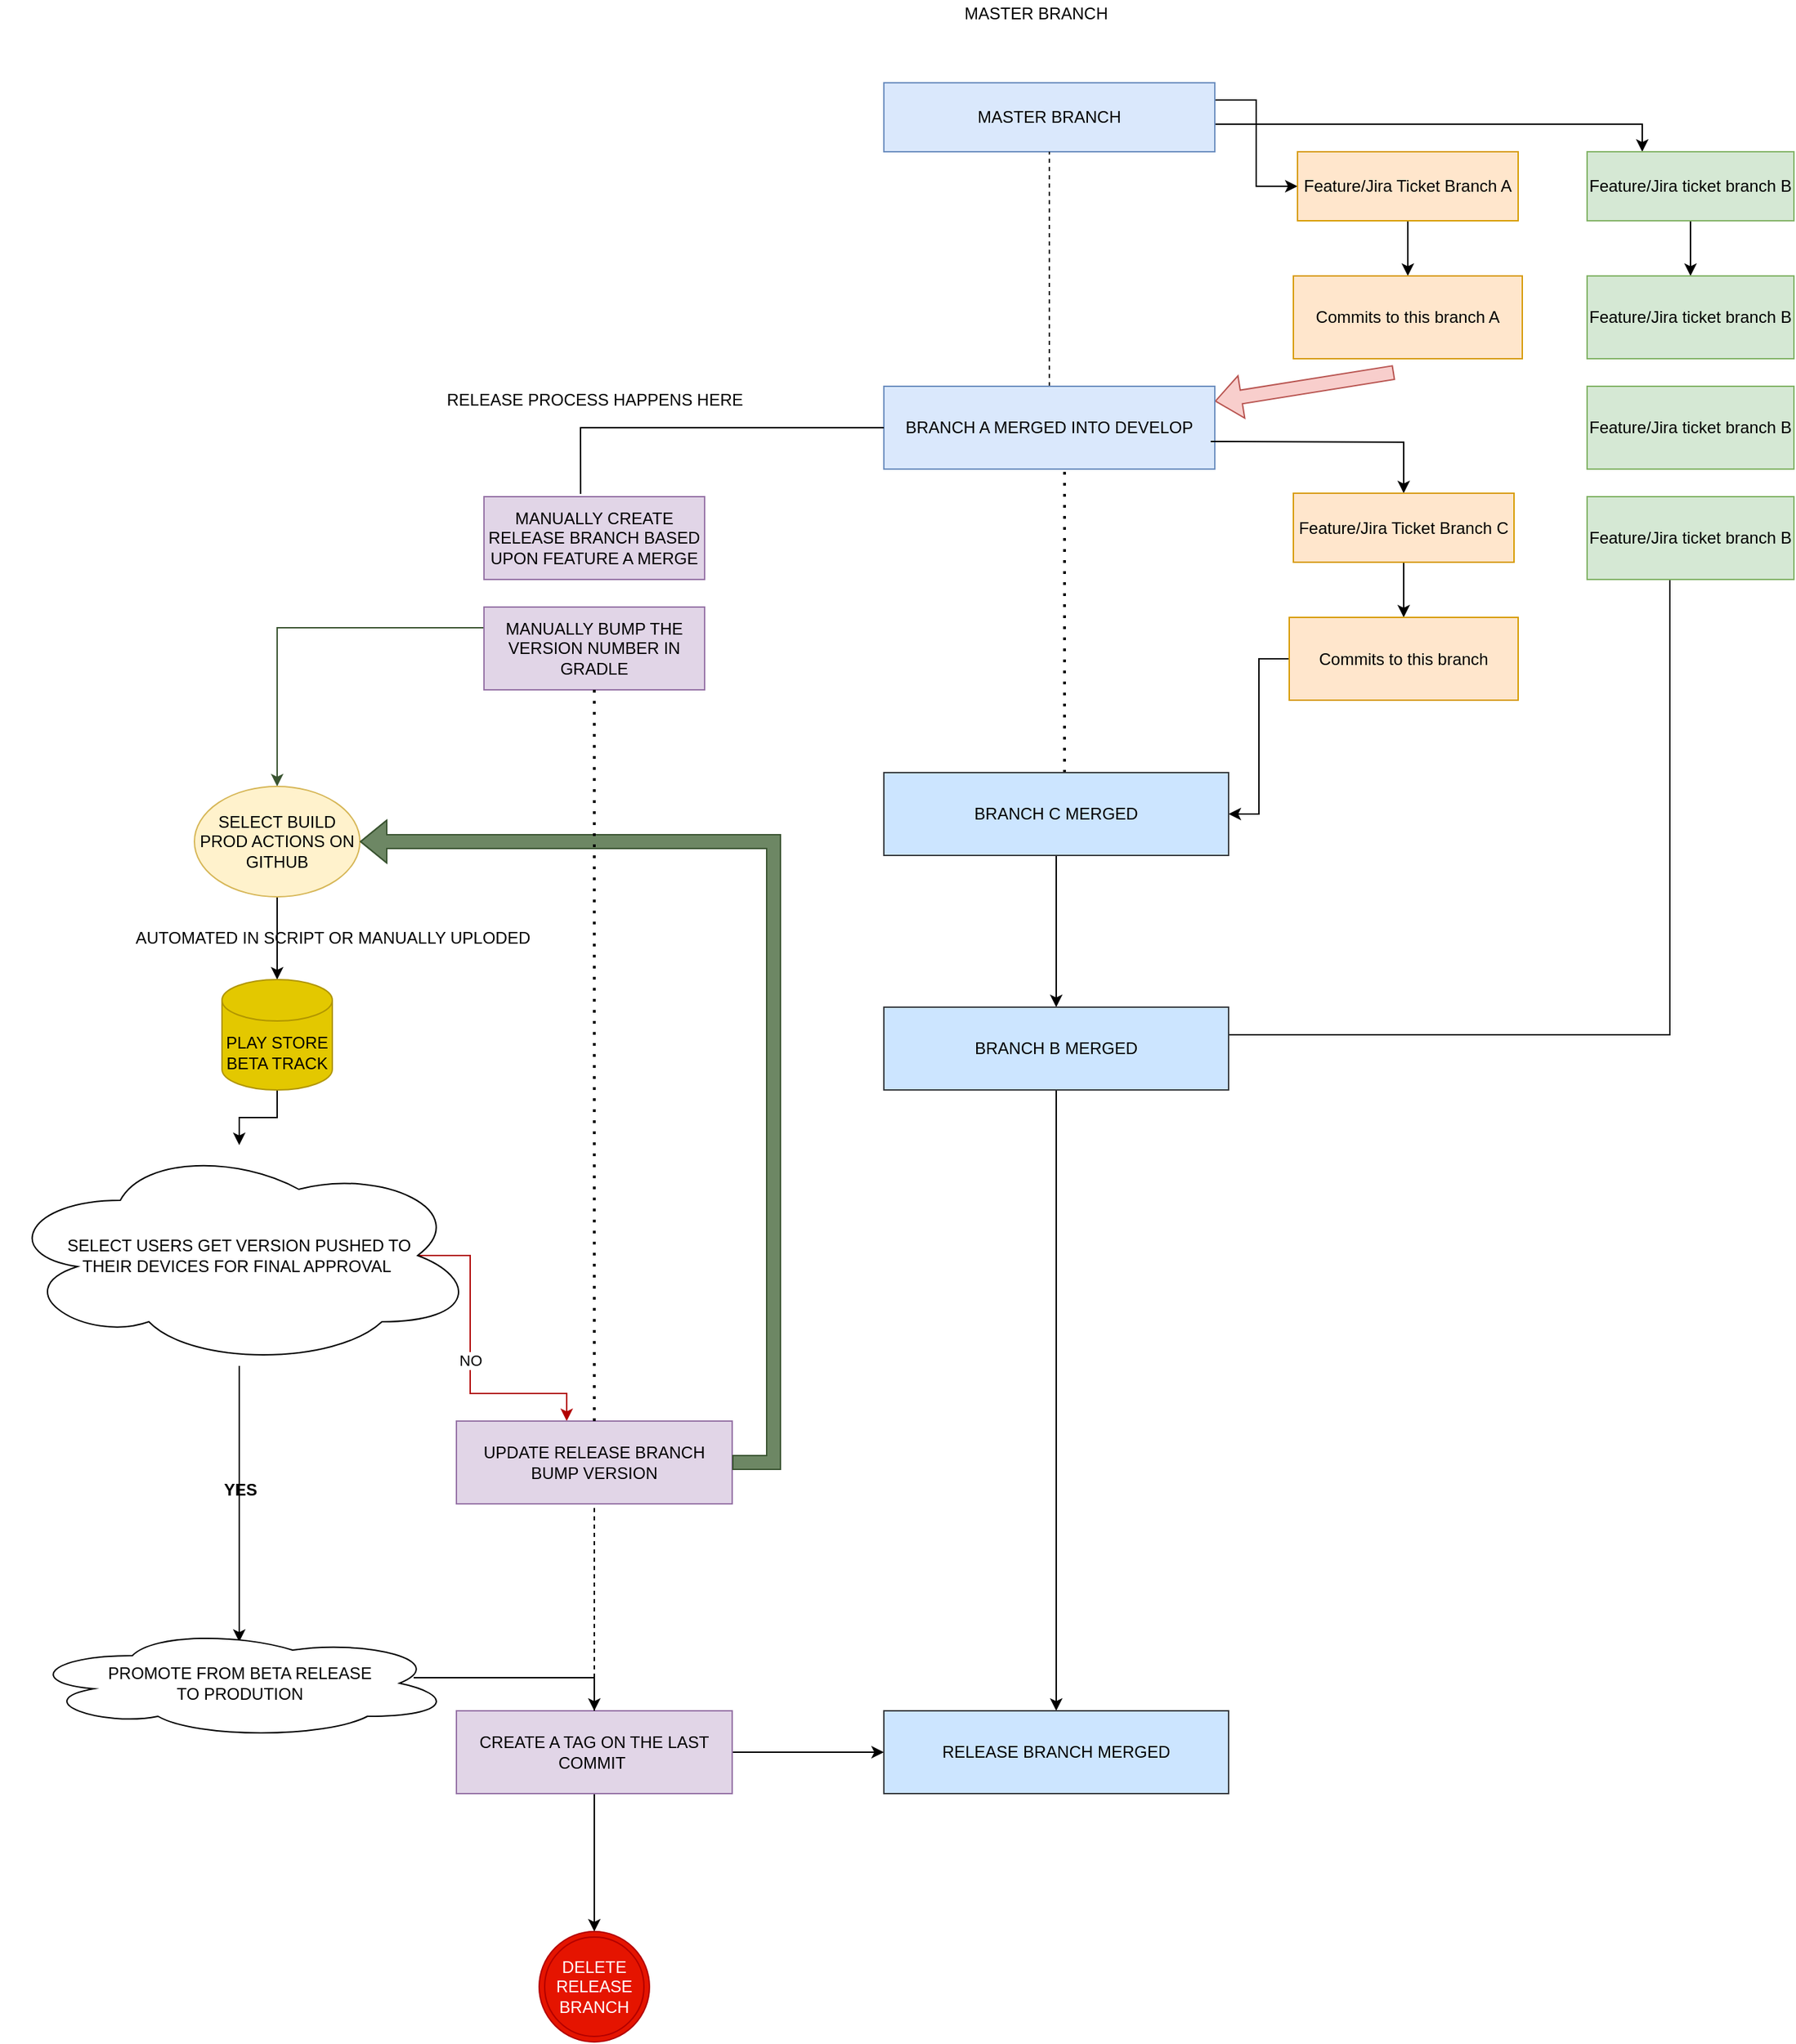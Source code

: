 <mxfile version="18.1.2" type="github">
  <diagram id="3EHLkppBtJwjmG5Y9mOe" name="Page-1">
    <mxGraphModel dx="2212" dy="641" grid="1" gridSize="10" guides="1" tooltips="1" connect="1" arrows="1" fold="1" page="1" pageScale="1" pageWidth="827" pageHeight="1169" math="0" shadow="0">
      <root>
        <mxCell id="0" />
        <mxCell id="1" parent="0" />
        <mxCell id="uesu06WTvM8V5cx507wQ-5" style="edgeStyle=orthogonalEdgeStyle;rounded=0;orthogonalLoop=1;jettySize=auto;html=1;exitX=1;exitY=0.25;exitDx=0;exitDy=0;" parent="1" source="uesu06WTvM8V5cx507wQ-2" target="uesu06WTvM8V5cx507wQ-6" edge="1">
          <mxGeometry relative="1" as="geometry">
            <mxPoint x="470" y="180" as="targetPoint" />
          </mxGeometry>
        </mxCell>
        <mxCell id="uesu06WTvM8V5cx507wQ-8" style="edgeStyle=orthogonalEdgeStyle;rounded=0;orthogonalLoop=1;jettySize=auto;html=1;exitX=1;exitY=0.5;exitDx=0;exitDy=0;" parent="1" source="uesu06WTvM8V5cx507wQ-2" target="uesu06WTvM8V5cx507wQ-9" edge="1">
          <mxGeometry relative="1" as="geometry">
            <mxPoint x="660" y="170" as="targetPoint" />
            <Array as="points">
              <mxPoint x="660" y="130" />
            </Array>
          </mxGeometry>
        </mxCell>
        <mxCell id="uesu06WTvM8V5cx507wQ-2" value="MASTER BRANCH" style="rounded=0;whiteSpace=wrap;html=1;fillColor=#dae8fc;strokeColor=#6c8ebf;" parent="1" vertex="1">
          <mxGeometry x="110" y="100" width="240" height="50" as="geometry" />
        </mxCell>
        <mxCell id="uesu06WTvM8V5cx507wQ-15" style="edgeStyle=orthogonalEdgeStyle;rounded=0;orthogonalLoop=1;jettySize=auto;html=1;entryX=0.5;entryY=0;entryDx=0;entryDy=0;" parent="1" source="uesu06WTvM8V5cx507wQ-6" target="uesu06WTvM8V5cx507wQ-11" edge="1">
          <mxGeometry relative="1" as="geometry" />
        </mxCell>
        <mxCell id="uesu06WTvM8V5cx507wQ-6" value="Feature/Jira Ticket Branch A" style="rounded=0;whiteSpace=wrap;html=1;fillColor=#ffe6cc;strokeColor=#d79b00;" parent="1" vertex="1">
          <mxGeometry x="410" y="150" width="160" height="50" as="geometry" />
        </mxCell>
        <mxCell id="uesu06WTvM8V5cx507wQ-13" value="" style="edgeStyle=orthogonalEdgeStyle;rounded=0;orthogonalLoop=1;jettySize=auto;html=1;" parent="1" source="uesu06WTvM8V5cx507wQ-9" target="uesu06WTvM8V5cx507wQ-12" edge="1">
          <mxGeometry relative="1" as="geometry" />
        </mxCell>
        <mxCell id="uesu06WTvM8V5cx507wQ-9" value="Feature/Jira ticket branch B" style="rounded=0;whiteSpace=wrap;html=1;fillColor=#d5e8d4;strokeColor=#82b366;" parent="1" vertex="1">
          <mxGeometry x="620" y="150" width="150" height="50" as="geometry" />
        </mxCell>
        <mxCell id="uesu06WTvM8V5cx507wQ-11" value="Commits to this branch A" style="rounded=0;whiteSpace=wrap;html=1;fillColor=#ffe6cc;strokeColor=#d79b00;" parent="1" vertex="1">
          <mxGeometry x="407" y="240" width="166" height="60" as="geometry" />
        </mxCell>
        <mxCell id="uesu06WTvM8V5cx507wQ-12" value="Feature/Jira ticket branch B" style="rounded=0;whiteSpace=wrap;html=1;fillColor=#d5e8d4;strokeColor=#82b366;" parent="1" vertex="1">
          <mxGeometry x="620" y="240" width="150" height="60" as="geometry" />
        </mxCell>
        <mxCell id="uesu06WTvM8V5cx507wQ-20" value="" style="endArrow=none;dashed=1;html=1;rounded=0;entryX=0.5;entryY=1;entryDx=0;entryDy=0;" parent="1" target="uesu06WTvM8V5cx507wQ-2" edge="1">
          <mxGeometry width="50" height="50" relative="1" as="geometry">
            <mxPoint x="230" y="320" as="sourcePoint" />
            <mxPoint x="210" y="230" as="targetPoint" />
          </mxGeometry>
        </mxCell>
        <mxCell id="uesu06WTvM8V5cx507wQ-21" value="" style="shape=flexArrow;endArrow=classic;html=1;rounded=0;fillColor=#f8cecc;strokeColor=#b85450;" parent="1" target="uesu06WTvM8V5cx507wQ-22" edge="1">
          <mxGeometry width="50" height="50" relative="1" as="geometry">
            <mxPoint x="480" y="310" as="sourcePoint" />
            <mxPoint x="300" y="370" as="targetPoint" />
          </mxGeometry>
        </mxCell>
        <mxCell id="uesu06WTvM8V5cx507wQ-22" value="BRANCH A MERGED INTO DEVELOP" style="rounded=0;whiteSpace=wrap;html=1;fillColor=#dae8fc;strokeColor=#6c8ebf;" parent="1" vertex="1">
          <mxGeometry x="110" y="320" width="240" height="60" as="geometry" />
        </mxCell>
        <mxCell id="uesu06WTvM8V5cx507wQ-23" value="Feature/Jira ticket branch B" style="rounded=0;whiteSpace=wrap;html=1;fillColor=#d5e8d4;strokeColor=#82b366;" parent="1" vertex="1">
          <mxGeometry x="620" y="320" width="150" height="60" as="geometry" />
        </mxCell>
        <mxCell id="uesu06WTvM8V5cx507wQ-66" style="edgeStyle=orthogonalEdgeStyle;rounded=0;orthogonalLoop=1;jettySize=auto;html=1;" parent="1" source="uesu06WTvM8V5cx507wQ-24" edge="1">
          <mxGeometry relative="1" as="geometry">
            <mxPoint x="230" y="790" as="targetPoint" />
            <Array as="points">
              <mxPoint x="680" y="790" />
            </Array>
          </mxGeometry>
        </mxCell>
        <mxCell id="uesu06WTvM8V5cx507wQ-24" value="Feature/Jira ticket branch B" style="rounded=0;whiteSpace=wrap;html=1;fillColor=#d5e8d4;strokeColor=#82b366;" parent="1" vertex="1">
          <mxGeometry x="620" y="400" width="150" height="60" as="geometry" />
        </mxCell>
        <mxCell id="uesu06WTvM8V5cx507wQ-29" style="edgeStyle=orthogonalEdgeStyle;rounded=0;orthogonalLoop=1;jettySize=auto;html=1;exitX=0;exitY=0.25;exitDx=0;exitDy=0;fillColor=#6d8764;strokeColor=#3A5431;" parent="1" source="uesu06WTvM8V5cx507wQ-31" target="uesu06WTvM8V5cx507wQ-27" edge="1">
          <mxGeometry relative="1" as="geometry" />
        </mxCell>
        <mxCell id="uesu06WTvM8V5cx507wQ-25" value="MANUALLY CREATE RELEASE BRANCH BASED UPON FEATURE A MERGE" style="rounded=0;whiteSpace=wrap;html=1;fillColor=#e1d5e7;strokeColor=#9673a6;" parent="1" vertex="1">
          <mxGeometry x="-180" y="400" width="160" height="60" as="geometry" />
        </mxCell>
        <mxCell id="uesu06WTvM8V5cx507wQ-26" value="" style="endArrow=none;html=1;rounded=0;exitX=0.438;exitY=-0.033;exitDx=0;exitDy=0;exitPerimeter=0;entryX=0;entryY=0.5;entryDx=0;entryDy=0;" parent="1" source="uesu06WTvM8V5cx507wQ-25" target="uesu06WTvM8V5cx507wQ-22" edge="1">
          <mxGeometry width="50" height="50" relative="1" as="geometry">
            <mxPoint x="390" y="350" as="sourcePoint" />
            <mxPoint x="440" y="300" as="targetPoint" />
            <Array as="points">
              <mxPoint x="-110" y="350" />
            </Array>
          </mxGeometry>
        </mxCell>
        <mxCell id="uesu06WTvM8V5cx507wQ-41" style="edgeStyle=orthogonalEdgeStyle;rounded=0;orthogonalLoop=1;jettySize=auto;html=1;exitX=0.5;exitY=1;exitDx=0;exitDy=0;entryX=0.5;entryY=0;entryDx=0;entryDy=0;entryPerimeter=0;" parent="1" source="uesu06WTvM8V5cx507wQ-27" target="uesu06WTvM8V5cx507wQ-30" edge="1">
          <mxGeometry relative="1" as="geometry" />
        </mxCell>
        <mxCell id="uesu06WTvM8V5cx507wQ-27" value="SELECT BUILD PROD ACTIONS ON GITHUB" style="ellipse;whiteSpace=wrap;html=1;fillColor=#fff2cc;strokeColor=#d6b656;" parent="1" vertex="1">
          <mxGeometry x="-390" y="610" width="120" height="80" as="geometry" />
        </mxCell>
        <mxCell id="uesu06WTvM8V5cx507wQ-43" style="edgeStyle=orthogonalEdgeStyle;rounded=0;orthogonalLoop=1;jettySize=auto;html=1;" parent="1" source="uesu06WTvM8V5cx507wQ-30" target="uesu06WTvM8V5cx507wQ-40" edge="1">
          <mxGeometry relative="1" as="geometry">
            <mxPoint x="-330" y="860" as="targetPoint" />
          </mxGeometry>
        </mxCell>
        <mxCell id="uesu06WTvM8V5cx507wQ-30" value="PLAY STORE BETA TRACK" style="shape=cylinder3;whiteSpace=wrap;html=1;boundedLbl=1;backgroundOutline=1;size=15;fillColor=#e3c800;fontColor=#000000;strokeColor=#B09500;" parent="1" vertex="1">
          <mxGeometry x="-370" y="750" width="80" height="80" as="geometry" />
        </mxCell>
        <mxCell id="uesu06WTvM8V5cx507wQ-31" value="MANUALLY BUMP THE VERSION NUMBER IN GRADLE" style="rounded=0;whiteSpace=wrap;html=1;fillColor=#e1d5e7;strokeColor=#9673a6;" parent="1" vertex="1">
          <mxGeometry x="-180" y="480" width="160" height="60" as="geometry" />
        </mxCell>
        <mxCell id="uesu06WTvM8V5cx507wQ-35" style="edgeStyle=orthogonalEdgeStyle;rounded=0;orthogonalLoop=1;jettySize=auto;html=1;exitX=1;exitY=0.25;exitDx=0;exitDy=0;" parent="1" target="uesu06WTvM8V5cx507wQ-37" edge="1">
          <mxGeometry relative="1" as="geometry">
            <mxPoint x="467" y="427.5" as="targetPoint" />
            <mxPoint x="347" y="360" as="sourcePoint" />
          </mxGeometry>
        </mxCell>
        <mxCell id="uesu06WTvM8V5cx507wQ-36" style="edgeStyle=orthogonalEdgeStyle;rounded=0;orthogonalLoop=1;jettySize=auto;html=1;entryX=0.5;entryY=0;entryDx=0;entryDy=0;" parent="1" source="uesu06WTvM8V5cx507wQ-37" target="uesu06WTvM8V5cx507wQ-38" edge="1">
          <mxGeometry relative="1" as="geometry" />
        </mxCell>
        <mxCell id="uesu06WTvM8V5cx507wQ-37" value="Feature/Jira Ticket Branch C" style="rounded=0;whiteSpace=wrap;html=1;fillColor=#ffe6cc;strokeColor=#d79b00;" parent="1" vertex="1">
          <mxGeometry x="407" y="397.5" width="160" height="50" as="geometry" />
        </mxCell>
        <mxCell id="uesu06WTvM8V5cx507wQ-68" style="edgeStyle=orthogonalEdgeStyle;rounded=0;orthogonalLoop=1;jettySize=auto;html=1;entryX=1;entryY=0.5;entryDx=0;entryDy=0;" parent="1" source="uesu06WTvM8V5cx507wQ-38" target="uesu06WTvM8V5cx507wQ-65" edge="1">
          <mxGeometry relative="1" as="geometry" />
        </mxCell>
        <mxCell id="uesu06WTvM8V5cx507wQ-38" value="Commits to this branch" style="rounded=0;whiteSpace=wrap;html=1;fillColor=#ffe6cc;strokeColor=#d79b00;" parent="1" vertex="1">
          <mxGeometry x="404" y="487.5" width="166" height="60" as="geometry" />
        </mxCell>
        <mxCell id="uesu06WTvM8V5cx507wQ-51" value="NO" style="edgeStyle=orthogonalEdgeStyle;rounded=0;orthogonalLoop=1;jettySize=auto;html=1;fillColor=#e51400;strokeColor=#B20000;exitX=0.875;exitY=0.5;exitDx=0;exitDy=0;exitPerimeter=0;" parent="1" source="uesu06WTvM8V5cx507wQ-40" target="uesu06WTvM8V5cx507wQ-44" edge="1">
          <mxGeometry relative="1" as="geometry">
            <Array as="points">
              <mxPoint x="-190" y="950" />
              <mxPoint x="-190" y="1050" />
              <mxPoint x="-120" y="1050" />
            </Array>
          </mxGeometry>
        </mxCell>
        <mxCell id="uesu06WTvM8V5cx507wQ-54" style="edgeStyle=orthogonalEdgeStyle;rounded=0;orthogonalLoop=1;jettySize=auto;html=1;" parent="1" source="uesu06WTvM8V5cx507wQ-40" edge="1">
          <mxGeometry relative="1" as="geometry">
            <mxPoint x="-357.5" y="1230" as="targetPoint" />
          </mxGeometry>
        </mxCell>
        <mxCell id="uesu06WTvM8V5cx507wQ-40" value="SELECT USERS GET VERSION PUSHED TO &lt;br&gt;THEIR DEVICES FOR FINAL APPROVAL&amp;nbsp;" style="ellipse;shape=cloud;whiteSpace=wrap;html=1;" parent="1" vertex="1">
          <mxGeometry x="-530" y="870" width="345" height="160" as="geometry" />
        </mxCell>
        <mxCell id="uesu06WTvM8V5cx507wQ-44" value="UPDATE RELEASE BRANCH BUMP VERSION" style="rounded=0;whiteSpace=wrap;html=1;fillColor=#e1d5e7;strokeColor=#9673a6;" parent="1" vertex="1">
          <mxGeometry x="-200" y="1070" width="200" height="60" as="geometry" />
        </mxCell>
        <mxCell id="uesu06WTvM8V5cx507wQ-53" value="" style="shape=flexArrow;endArrow=classic;html=1;rounded=0;entryX=1;entryY=0.5;entryDx=0;entryDy=0;exitX=1;exitY=0.5;exitDx=0;exitDy=0;fillColor=#6d8764;strokeColor=#3A5431;" parent="1" source="uesu06WTvM8V5cx507wQ-44" target="uesu06WTvM8V5cx507wQ-27" edge="1">
          <mxGeometry width="50" height="50" relative="1" as="geometry">
            <mxPoint x="-20" y="1080" as="sourcePoint" />
            <mxPoint x="100" y="730" as="targetPoint" />
            <Array as="points">
              <mxPoint x="30" y="1100" />
              <mxPoint x="30" y="820" />
              <mxPoint x="30" y="650" />
            </Array>
          </mxGeometry>
        </mxCell>
        <mxCell id="uesu06WTvM8V5cx507wQ-55" value="" style="endArrow=none;dashed=1;html=1;dashPattern=1 3;strokeWidth=2;rounded=0;exitX=0.5;exitY=0;exitDx=0;exitDy=0;" parent="1" source="uesu06WTvM8V5cx507wQ-44" edge="1">
          <mxGeometry width="50" height="50" relative="1" as="geometry">
            <mxPoint x="-150" y="590" as="sourcePoint" />
            <mxPoint x="-100" y="540" as="targetPoint" />
          </mxGeometry>
        </mxCell>
        <mxCell id="uesu06WTvM8V5cx507wQ-58" style="edgeStyle=orthogonalEdgeStyle;rounded=0;orthogonalLoop=1;jettySize=auto;html=1;exitX=0.908;exitY=0.45;exitDx=0;exitDy=0;exitPerimeter=0;entryX=0.5;entryY=0;entryDx=0;entryDy=0;" parent="1" source="uesu06WTvM8V5cx507wQ-57" target="uesu06WTvM8V5cx507wQ-60" edge="1">
          <mxGeometry relative="1" as="geometry">
            <mxPoint x="-100" y="1270" as="targetPoint" />
          </mxGeometry>
        </mxCell>
        <mxCell id="uesu06WTvM8V5cx507wQ-57" value="PROMOTE FROM BETA RELEASE &lt;br&gt;TO PRODUTION" style="ellipse;shape=cloud;whiteSpace=wrap;html=1;" parent="1" vertex="1">
          <mxGeometry x="-512.5" y="1220" width="310" height="80" as="geometry" />
        </mxCell>
        <mxCell id="uesu06WTvM8V5cx507wQ-72" style="edgeStyle=orthogonalEdgeStyle;rounded=0;orthogonalLoop=1;jettySize=auto;html=1;entryX=0;entryY=0.5;entryDx=0;entryDy=0;" parent="1" source="uesu06WTvM8V5cx507wQ-60" target="uesu06WTvM8V5cx507wQ-70" edge="1">
          <mxGeometry relative="1" as="geometry" />
        </mxCell>
        <mxCell id="uesu06WTvM8V5cx507wQ-73" style="edgeStyle=orthogonalEdgeStyle;rounded=0;orthogonalLoop=1;jettySize=auto;html=1;" parent="1" source="uesu06WTvM8V5cx507wQ-60" target="uesu06WTvM8V5cx507wQ-63" edge="1">
          <mxGeometry relative="1" as="geometry" />
        </mxCell>
        <mxCell id="uesu06WTvM8V5cx507wQ-60" value="CREATE A TAG ON THE LAST COMMIT&amp;nbsp;" style="rounded=0;whiteSpace=wrap;html=1;fillColor=#e1d5e7;strokeColor=#9673a6;" parent="1" vertex="1">
          <mxGeometry x="-200" y="1280" width="200" height="60" as="geometry" />
        </mxCell>
        <mxCell id="uesu06WTvM8V5cx507wQ-63" value="DELETE RELEASE BRANCH" style="ellipse;shape=doubleEllipse;whiteSpace=wrap;html=1;aspect=fixed;fillColor=#e51400;fontColor=#ffffff;strokeColor=#B20000;" parent="1" vertex="1">
          <mxGeometry x="-140" y="1440" width="80" height="80" as="geometry" />
        </mxCell>
        <mxCell id="uesu06WTvM8V5cx507wQ-64" value="" style="endArrow=none;dashed=1;html=1;dashPattern=1 3;strokeWidth=2;rounded=0;entryX=0.546;entryY=0.983;entryDx=0;entryDy=0;entryPerimeter=0;" parent="1" target="uesu06WTvM8V5cx507wQ-22" edge="1">
          <mxGeometry width="50" height="50" relative="1" as="geometry">
            <mxPoint x="241" y="600" as="sourcePoint" />
            <mxPoint x="100" y="370" as="targetPoint" />
          </mxGeometry>
        </mxCell>
        <mxCell id="uesu06WTvM8V5cx507wQ-69" style="edgeStyle=orthogonalEdgeStyle;rounded=0;orthogonalLoop=1;jettySize=auto;html=1;" parent="1" source="uesu06WTvM8V5cx507wQ-65" target="uesu06WTvM8V5cx507wQ-67" edge="1">
          <mxGeometry relative="1" as="geometry" />
        </mxCell>
        <mxCell id="uesu06WTvM8V5cx507wQ-65" value="BRANCH C MERGED" style="rounded=0;whiteSpace=wrap;html=1;fillColor=#cce5ff;strokeColor=#36393d;" parent="1" vertex="1">
          <mxGeometry x="110" y="600" width="250" height="60" as="geometry" />
        </mxCell>
        <mxCell id="uesu06WTvM8V5cx507wQ-71" style="edgeStyle=orthogonalEdgeStyle;rounded=0;orthogonalLoop=1;jettySize=auto;html=1;" parent="1" source="uesu06WTvM8V5cx507wQ-67" target="uesu06WTvM8V5cx507wQ-70" edge="1">
          <mxGeometry relative="1" as="geometry" />
        </mxCell>
        <mxCell id="uesu06WTvM8V5cx507wQ-67" value="BRANCH B MERGED" style="rounded=0;whiteSpace=wrap;html=1;fillColor=#cce5ff;strokeColor=#36393d;" parent="1" vertex="1">
          <mxGeometry x="110" y="770" width="250" height="60" as="geometry" />
        </mxCell>
        <mxCell id="uesu06WTvM8V5cx507wQ-70" value="RELEASE BRANCH MERGED" style="rounded=0;whiteSpace=wrap;html=1;fillColor=#cce5ff;strokeColor=#36393d;" parent="1" vertex="1">
          <mxGeometry x="110" y="1280" width="250" height="60" as="geometry" />
        </mxCell>
        <mxCell id="uesu06WTvM8V5cx507wQ-74" value="RELEASE PROCESS HAPPENS HERE" style="text;html=1;align=center;verticalAlign=middle;resizable=0;points=[];autosize=1;strokeColor=none;fillColor=none;" parent="1" vertex="1">
          <mxGeometry x="-215" y="320" width="230" height="20" as="geometry" />
        </mxCell>
        <mxCell id="uesu06WTvM8V5cx507wQ-75" value="AUTOMATED IN SCRIPT OR MANUALLY UPLODED" style="text;html=1;align=center;verticalAlign=middle;resizable=0;points=[];autosize=1;strokeColor=none;fillColor=none;" parent="1" vertex="1">
          <mxGeometry x="-440" y="710" width="300" height="20" as="geometry" />
        </mxCell>
        <mxCell id="uesu06WTvM8V5cx507wQ-76" value="&lt;b&gt;YES&lt;/b&gt;" style="text;html=1;align=center;verticalAlign=middle;resizable=0;points=[];autosize=1;strokeColor=none;fillColor=none;" parent="1" vertex="1">
          <mxGeometry x="-377.5" y="1110" width="40" height="20" as="geometry" />
        </mxCell>
        <mxCell id="uesu06WTvM8V5cx507wQ-77" value="" style="endArrow=none;dashed=1;html=1;rounded=0;entryX=0.5;entryY=1;entryDx=0;entryDy=0;exitX=0.5;exitY=0;exitDx=0;exitDy=0;" parent="1" source="uesu06WTvM8V5cx507wQ-60" target="uesu06WTvM8V5cx507wQ-44" edge="1">
          <mxGeometry width="50" height="50" relative="1" as="geometry">
            <mxPoint x="90" y="1270" as="sourcePoint" />
            <mxPoint x="140" y="1220" as="targetPoint" />
          </mxGeometry>
        </mxCell>
        <mxCell id="uesu06WTvM8V5cx507wQ-78" value="MASTER BRANCH" style="text;html=1;align=center;verticalAlign=middle;resizable=0;points=[];autosize=1;strokeColor=none;fillColor=none;" parent="1" vertex="1">
          <mxGeometry x="160" y="40" width="120" height="20" as="geometry" />
        </mxCell>
      </root>
    </mxGraphModel>
  </diagram>
</mxfile>
